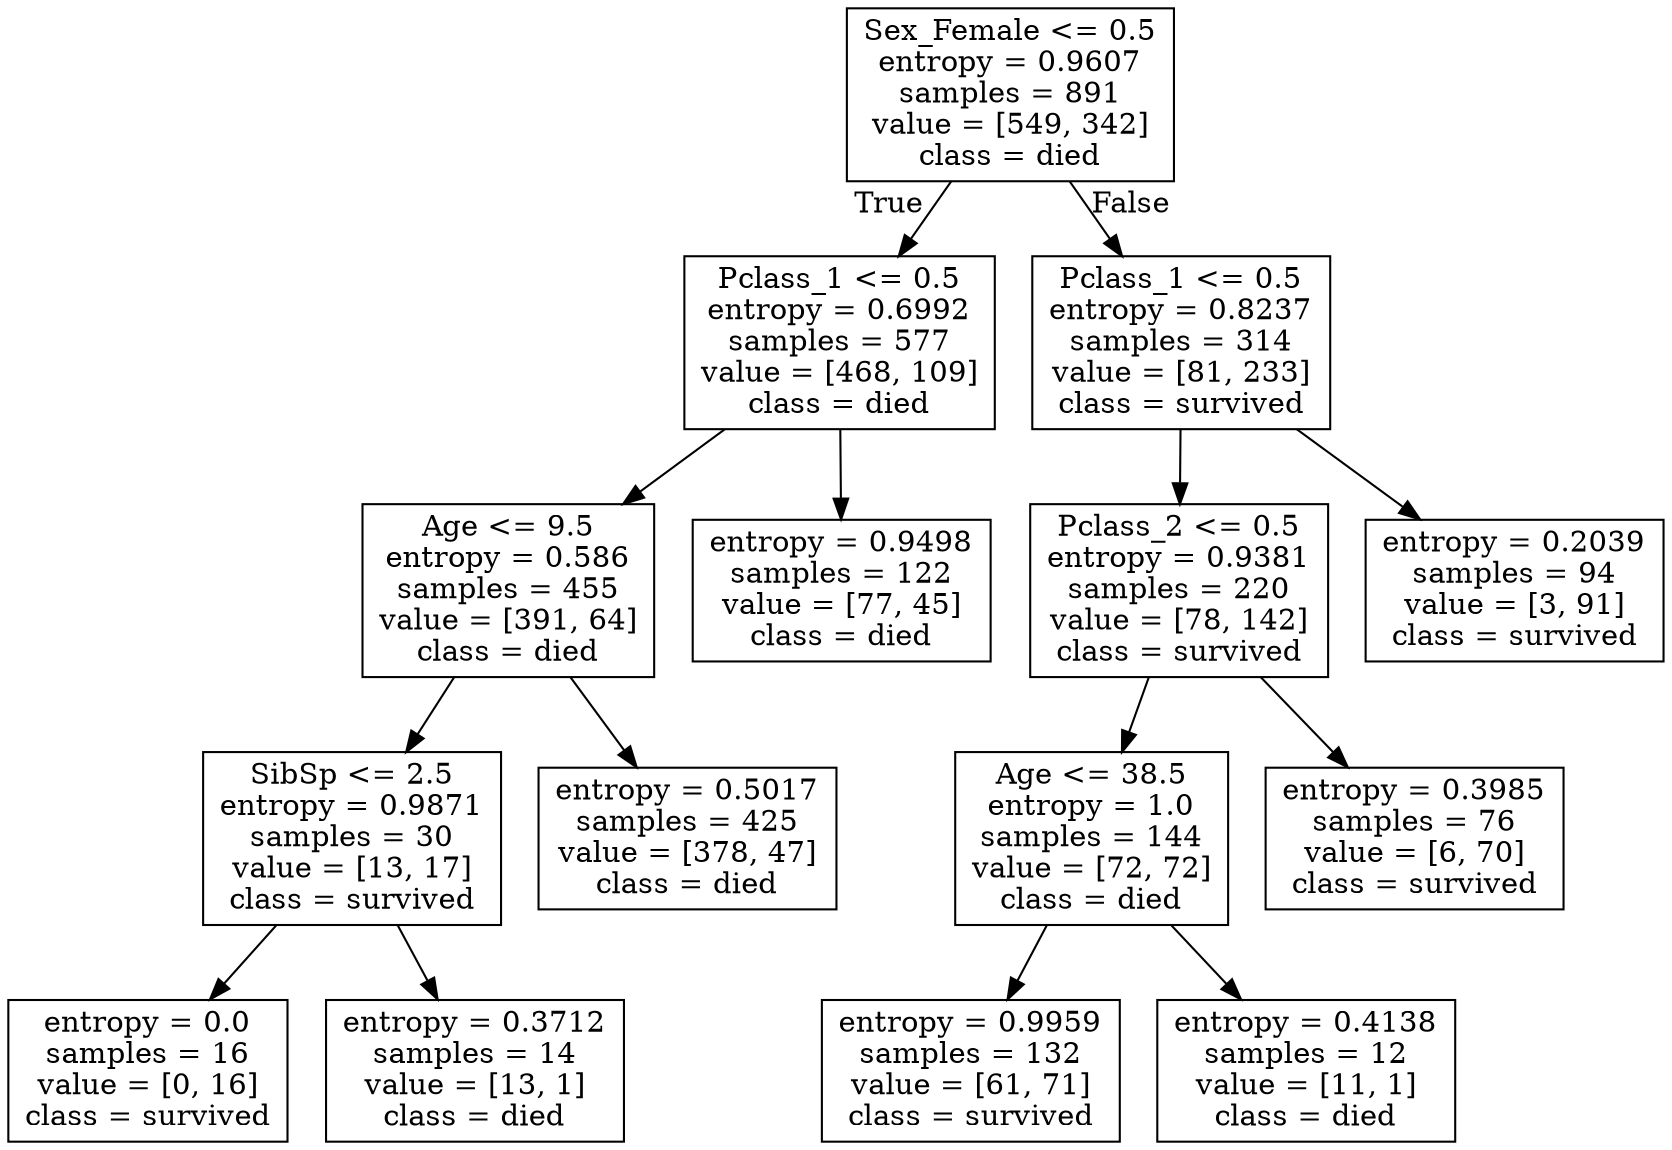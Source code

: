digraph Tree {
node [shape=box] ;
0 [label="Sex_Female <= 0.5\nentropy = 0.9607\nsamples = 891\nvalue = [549, 342]\nclass = died"] ;
1 [label="Pclass_1 <= 0.5\nentropy = 0.6992\nsamples = 577\nvalue = [468, 109]\nclass = died"] ;
0 -> 1 [labeldistance=2.5, labelangle=45, headlabel="True"] ;
7 [label="Age <= 9.5\nentropy = 0.586\nsamples = 455\nvalue = [391, 64]\nclass = died"] ;
1 -> 7 ;
9 [label="SibSp <= 2.5\nentropy = 0.9871\nsamples = 30\nvalue = [13, 17]\nclass = survived"] ;
7 -> 9 ;
11 [label="entropy = 0.0\nsamples = 16\nvalue = [0, 16]\nclass = survived"] ;
9 -> 11 ;
12 [label="entropy = 0.3712\nsamples = 14\nvalue = [13, 1]\nclass = died"] ;
9 -> 12 ;
10 [label="entropy = 0.5017\nsamples = 425\nvalue = [378, 47]\nclass = died"] ;
7 -> 10 ;
8 [label="entropy = 0.9498\nsamples = 122\nvalue = [77, 45]\nclass = died"] ;
1 -> 8 ;
2 [label="Pclass_1 <= 0.5\nentropy = 0.8237\nsamples = 314\nvalue = [81, 233]\nclass = survived"] ;
0 -> 2 [labeldistance=2.5, labelangle=-45, headlabel="False"] ;
3 [label="Pclass_2 <= 0.5\nentropy = 0.9381\nsamples = 220\nvalue = [78, 142]\nclass = survived"] ;
2 -> 3 ;
5 [label="Age <= 38.5\nentropy = 1.0\nsamples = 144\nvalue = [72, 72]\nclass = died"] ;
3 -> 5 ;
13 [label="entropy = 0.9959\nsamples = 132\nvalue = [61, 71]\nclass = survived"] ;
5 -> 13 ;
14 [label="entropy = 0.4138\nsamples = 12\nvalue = [11, 1]\nclass = died"] ;
5 -> 14 ;
6 [label="entropy = 0.3985\nsamples = 76\nvalue = [6, 70]\nclass = survived"] ;
3 -> 6 ;
4 [label="entropy = 0.2039\nsamples = 94\nvalue = [3, 91]\nclass = survived"] ;
2 -> 4 ;
}